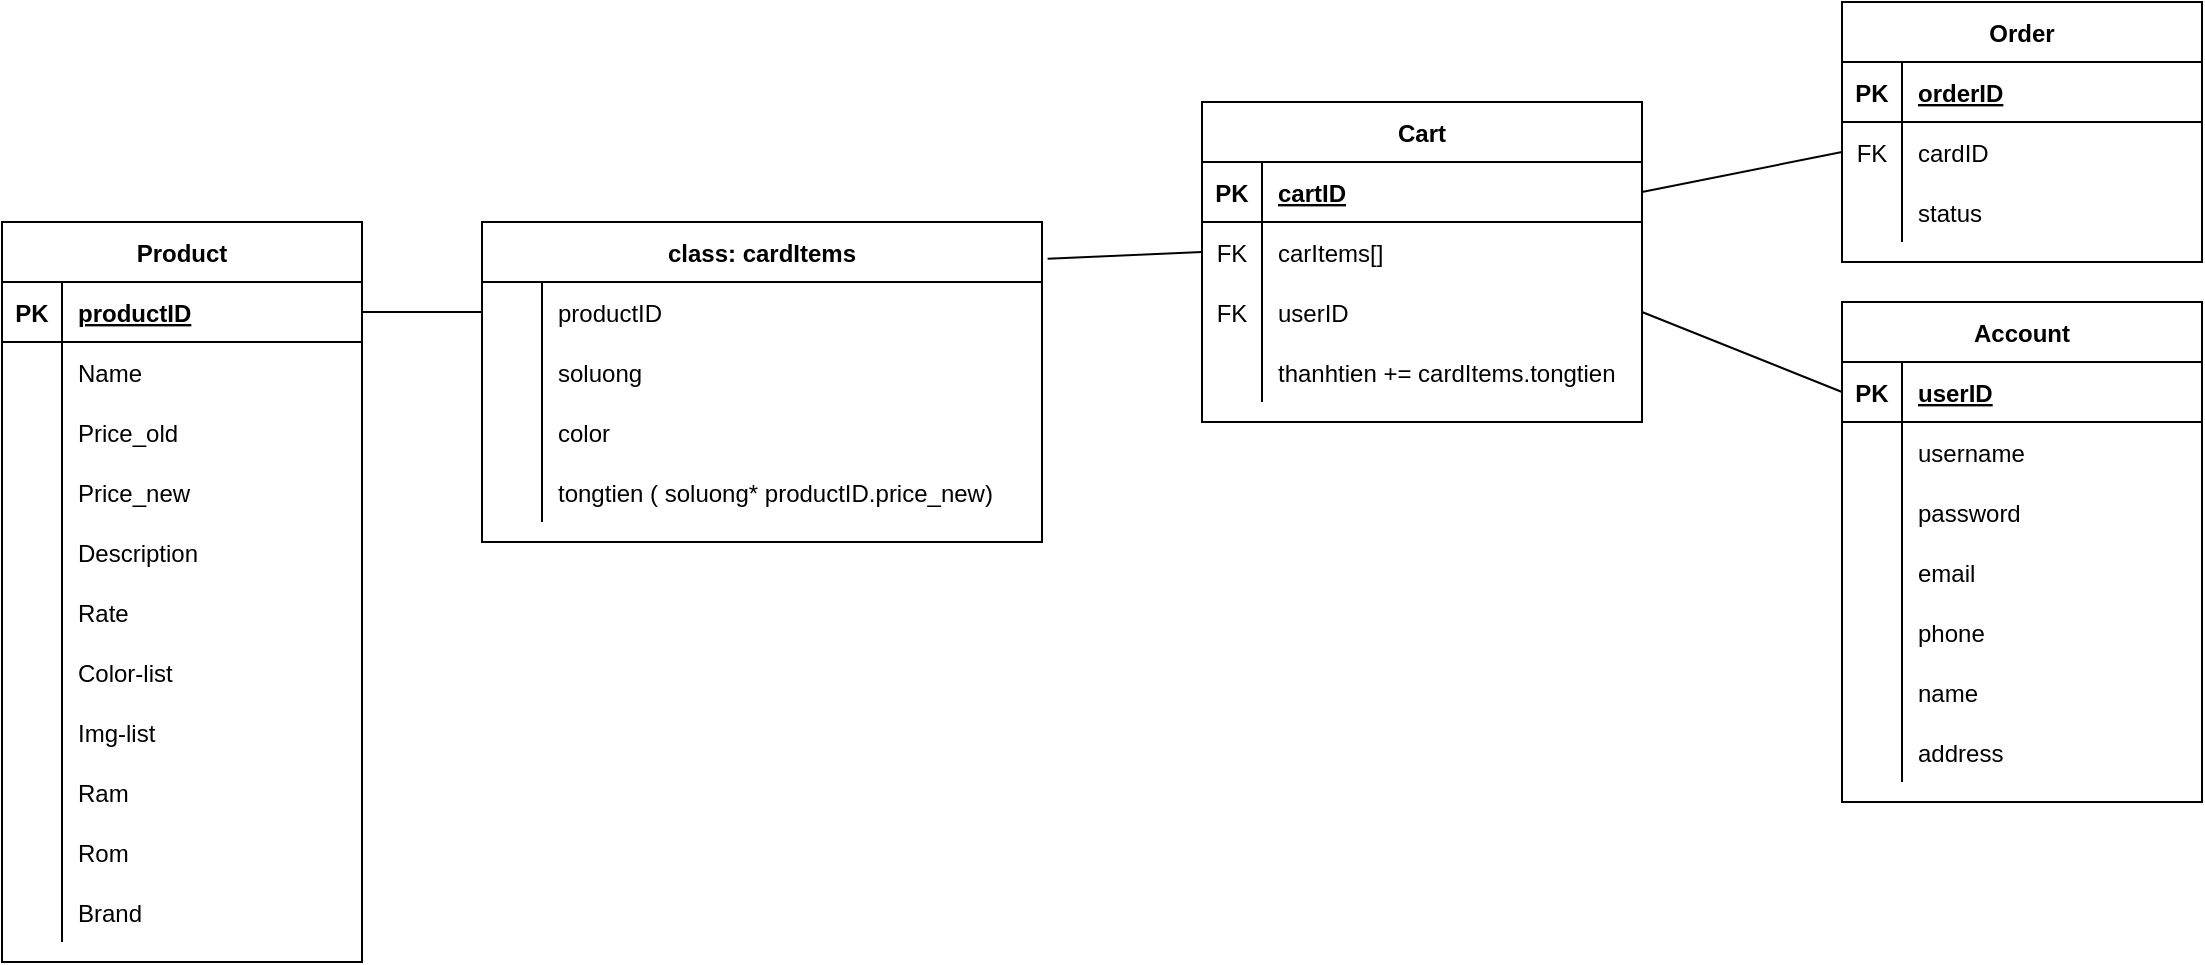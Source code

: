<mxfile version="15.5.4" type="github"><diagram id="n1kUgxTIlJQ_8telvyq_" name="Page-1"><mxGraphModel dx="2310" dy="1950" grid="1" gridSize="10" guides="1" tooltips="1" connect="1" arrows="1" fold="1" page="1" pageScale="1" pageWidth="827" pageHeight="1169" math="0" shadow="0"><root><mxCell id="0"/><mxCell id="1" parent="0"/><mxCell id="hXMp7VwLe7GArSzoQnPH-9" value="Product" style="shape=table;startSize=30;container=1;collapsible=1;childLayout=tableLayout;fixedRows=1;rowLines=0;fontStyle=1;align=center;resizeLast=1;" vertex="1" parent="1"><mxGeometry x="-330" y="100" width="180" height="370" as="geometry"/></mxCell><mxCell id="hXMp7VwLe7GArSzoQnPH-10" value="" style="shape=partialRectangle;collapsible=0;dropTarget=0;pointerEvents=0;fillColor=none;top=0;left=0;bottom=1;right=0;points=[[0,0.5],[1,0.5]];portConstraint=eastwest;" vertex="1" parent="hXMp7VwLe7GArSzoQnPH-9"><mxGeometry y="30" width="180" height="30" as="geometry"/></mxCell><mxCell id="hXMp7VwLe7GArSzoQnPH-11" value="PK" style="shape=partialRectangle;connectable=0;fillColor=none;top=0;left=0;bottom=0;right=0;fontStyle=1;overflow=hidden;" vertex="1" parent="hXMp7VwLe7GArSzoQnPH-10"><mxGeometry width="30" height="30" as="geometry"><mxRectangle width="30" height="30" as="alternateBounds"/></mxGeometry></mxCell><mxCell id="hXMp7VwLe7GArSzoQnPH-12" value="productID" style="shape=partialRectangle;connectable=0;fillColor=none;top=0;left=0;bottom=0;right=0;align=left;spacingLeft=6;fontStyle=5;overflow=hidden;" vertex="1" parent="hXMp7VwLe7GArSzoQnPH-10"><mxGeometry x="30" width="150" height="30" as="geometry"><mxRectangle width="150" height="30" as="alternateBounds"/></mxGeometry></mxCell><mxCell id="hXMp7VwLe7GArSzoQnPH-13" value="" style="shape=partialRectangle;collapsible=0;dropTarget=0;pointerEvents=0;fillColor=none;top=0;left=0;bottom=0;right=0;points=[[0,0.5],[1,0.5]];portConstraint=eastwest;" vertex="1" parent="hXMp7VwLe7GArSzoQnPH-9"><mxGeometry y="60" width="180" height="30" as="geometry"/></mxCell><mxCell id="hXMp7VwLe7GArSzoQnPH-14" value="" style="shape=partialRectangle;connectable=0;fillColor=none;top=0;left=0;bottom=0;right=0;editable=1;overflow=hidden;" vertex="1" parent="hXMp7VwLe7GArSzoQnPH-13"><mxGeometry width="30" height="30" as="geometry"><mxRectangle width="30" height="30" as="alternateBounds"/></mxGeometry></mxCell><mxCell id="hXMp7VwLe7GArSzoQnPH-15" value="Name" style="shape=partialRectangle;connectable=0;fillColor=none;top=0;left=0;bottom=0;right=0;align=left;spacingLeft=6;overflow=hidden;" vertex="1" parent="hXMp7VwLe7GArSzoQnPH-13"><mxGeometry x="30" width="150" height="30" as="geometry"><mxRectangle width="150" height="30" as="alternateBounds"/></mxGeometry></mxCell><mxCell id="hXMp7VwLe7GArSzoQnPH-16" value="" style="shape=partialRectangle;collapsible=0;dropTarget=0;pointerEvents=0;fillColor=none;top=0;left=0;bottom=0;right=0;points=[[0,0.5],[1,0.5]];portConstraint=eastwest;" vertex="1" parent="hXMp7VwLe7GArSzoQnPH-9"><mxGeometry y="90" width="180" height="30" as="geometry"/></mxCell><mxCell id="hXMp7VwLe7GArSzoQnPH-17" value="" style="shape=partialRectangle;connectable=0;fillColor=none;top=0;left=0;bottom=0;right=0;editable=1;overflow=hidden;" vertex="1" parent="hXMp7VwLe7GArSzoQnPH-16"><mxGeometry width="30" height="30" as="geometry"><mxRectangle width="30" height="30" as="alternateBounds"/></mxGeometry></mxCell><mxCell id="hXMp7VwLe7GArSzoQnPH-18" value="Price_old" style="shape=partialRectangle;connectable=0;fillColor=none;top=0;left=0;bottom=0;right=0;align=left;spacingLeft=6;overflow=hidden;" vertex="1" parent="hXMp7VwLe7GArSzoQnPH-16"><mxGeometry x="30" width="150" height="30" as="geometry"><mxRectangle width="150" height="30" as="alternateBounds"/></mxGeometry></mxCell><mxCell id="hXMp7VwLe7GArSzoQnPH-19" value="" style="shape=partialRectangle;collapsible=0;dropTarget=0;pointerEvents=0;fillColor=none;top=0;left=0;bottom=0;right=0;points=[[0,0.5],[1,0.5]];portConstraint=eastwest;" vertex="1" parent="hXMp7VwLe7GArSzoQnPH-9"><mxGeometry y="120" width="180" height="30" as="geometry"/></mxCell><mxCell id="hXMp7VwLe7GArSzoQnPH-20" value="" style="shape=partialRectangle;connectable=0;fillColor=none;top=0;left=0;bottom=0;right=0;editable=1;overflow=hidden;" vertex="1" parent="hXMp7VwLe7GArSzoQnPH-19"><mxGeometry width="30" height="30" as="geometry"><mxRectangle width="30" height="30" as="alternateBounds"/></mxGeometry></mxCell><mxCell id="hXMp7VwLe7GArSzoQnPH-21" value="Price_new" style="shape=partialRectangle;connectable=0;fillColor=none;top=0;left=0;bottom=0;right=0;align=left;spacingLeft=6;overflow=hidden;" vertex="1" parent="hXMp7VwLe7GArSzoQnPH-19"><mxGeometry x="30" width="150" height="30" as="geometry"><mxRectangle width="150" height="30" as="alternateBounds"/></mxGeometry></mxCell><mxCell id="hXMp7VwLe7GArSzoQnPH-22" value="" style="shape=partialRectangle;collapsible=0;dropTarget=0;pointerEvents=0;fillColor=none;top=0;left=0;bottom=0;right=0;points=[[0,0.5],[1,0.5]];portConstraint=eastwest;" vertex="1" parent="hXMp7VwLe7GArSzoQnPH-9"><mxGeometry y="150" width="180" height="30" as="geometry"/></mxCell><mxCell id="hXMp7VwLe7GArSzoQnPH-23" value="" style="shape=partialRectangle;connectable=0;fillColor=none;top=0;left=0;bottom=0;right=0;editable=1;overflow=hidden;" vertex="1" parent="hXMp7VwLe7GArSzoQnPH-22"><mxGeometry width="30" height="30" as="geometry"><mxRectangle width="30" height="30" as="alternateBounds"/></mxGeometry></mxCell><mxCell id="hXMp7VwLe7GArSzoQnPH-24" value="Description" style="shape=partialRectangle;connectable=0;fillColor=none;top=0;left=0;bottom=0;right=0;align=left;spacingLeft=6;overflow=hidden;" vertex="1" parent="hXMp7VwLe7GArSzoQnPH-22"><mxGeometry x="30" width="150" height="30" as="geometry"><mxRectangle width="150" height="30" as="alternateBounds"/></mxGeometry></mxCell><mxCell id="hXMp7VwLe7GArSzoQnPH-25" value="" style="shape=partialRectangle;collapsible=0;dropTarget=0;pointerEvents=0;fillColor=none;top=0;left=0;bottom=0;right=0;points=[[0,0.5],[1,0.5]];portConstraint=eastwest;" vertex="1" parent="hXMp7VwLe7GArSzoQnPH-9"><mxGeometry y="180" width="180" height="30" as="geometry"/></mxCell><mxCell id="hXMp7VwLe7GArSzoQnPH-26" value="" style="shape=partialRectangle;connectable=0;fillColor=none;top=0;left=0;bottom=0;right=0;editable=1;overflow=hidden;" vertex="1" parent="hXMp7VwLe7GArSzoQnPH-25"><mxGeometry width="30" height="30" as="geometry"><mxRectangle width="30" height="30" as="alternateBounds"/></mxGeometry></mxCell><mxCell id="hXMp7VwLe7GArSzoQnPH-27" value="Rate" style="shape=partialRectangle;connectable=0;fillColor=none;top=0;left=0;bottom=0;right=0;align=left;spacingLeft=6;overflow=hidden;" vertex="1" parent="hXMp7VwLe7GArSzoQnPH-25"><mxGeometry x="30" width="150" height="30" as="geometry"><mxRectangle width="150" height="30" as="alternateBounds"/></mxGeometry></mxCell><mxCell id="hXMp7VwLe7GArSzoQnPH-28" value="" style="shape=partialRectangle;collapsible=0;dropTarget=0;pointerEvents=0;fillColor=none;top=0;left=0;bottom=0;right=0;points=[[0,0.5],[1,0.5]];portConstraint=eastwest;" vertex="1" parent="hXMp7VwLe7GArSzoQnPH-9"><mxGeometry y="210" width="180" height="30" as="geometry"/></mxCell><mxCell id="hXMp7VwLe7GArSzoQnPH-29" value="" style="shape=partialRectangle;connectable=0;fillColor=none;top=0;left=0;bottom=0;right=0;editable=1;overflow=hidden;" vertex="1" parent="hXMp7VwLe7GArSzoQnPH-28"><mxGeometry width="30" height="30" as="geometry"><mxRectangle width="30" height="30" as="alternateBounds"/></mxGeometry></mxCell><mxCell id="hXMp7VwLe7GArSzoQnPH-30" value="Color-list" style="shape=partialRectangle;connectable=0;fillColor=none;top=0;left=0;bottom=0;right=0;align=left;spacingLeft=6;overflow=hidden;" vertex="1" parent="hXMp7VwLe7GArSzoQnPH-28"><mxGeometry x="30" width="150" height="30" as="geometry"><mxRectangle width="150" height="30" as="alternateBounds"/></mxGeometry></mxCell><mxCell id="hXMp7VwLe7GArSzoQnPH-31" value="" style="shape=partialRectangle;collapsible=0;dropTarget=0;pointerEvents=0;fillColor=none;top=0;left=0;bottom=0;right=0;points=[[0,0.5],[1,0.5]];portConstraint=eastwest;" vertex="1" parent="hXMp7VwLe7GArSzoQnPH-9"><mxGeometry y="240" width="180" height="30" as="geometry"/></mxCell><mxCell id="hXMp7VwLe7GArSzoQnPH-32" value="" style="shape=partialRectangle;connectable=0;fillColor=none;top=0;left=0;bottom=0;right=0;editable=1;overflow=hidden;" vertex="1" parent="hXMp7VwLe7GArSzoQnPH-31"><mxGeometry width="30" height="30" as="geometry"><mxRectangle width="30" height="30" as="alternateBounds"/></mxGeometry></mxCell><mxCell id="hXMp7VwLe7GArSzoQnPH-33" value="Img-list" style="shape=partialRectangle;connectable=0;fillColor=none;top=0;left=0;bottom=0;right=0;align=left;spacingLeft=6;overflow=hidden;" vertex="1" parent="hXMp7VwLe7GArSzoQnPH-31"><mxGeometry x="30" width="150" height="30" as="geometry"><mxRectangle width="150" height="30" as="alternateBounds"/></mxGeometry></mxCell><mxCell id="hXMp7VwLe7GArSzoQnPH-40" value="" style="shape=partialRectangle;collapsible=0;dropTarget=0;pointerEvents=0;fillColor=none;top=0;left=0;bottom=0;right=0;points=[[0,0.5],[1,0.5]];portConstraint=eastwest;" vertex="1" parent="hXMp7VwLe7GArSzoQnPH-9"><mxGeometry y="270" width="180" height="30" as="geometry"/></mxCell><mxCell id="hXMp7VwLe7GArSzoQnPH-41" value="" style="shape=partialRectangle;connectable=0;fillColor=none;top=0;left=0;bottom=0;right=0;editable=1;overflow=hidden;" vertex="1" parent="hXMp7VwLe7GArSzoQnPH-40"><mxGeometry width="30" height="30" as="geometry"><mxRectangle width="30" height="30" as="alternateBounds"/></mxGeometry></mxCell><mxCell id="hXMp7VwLe7GArSzoQnPH-42" value="Ram" style="shape=partialRectangle;connectable=0;fillColor=none;top=0;left=0;bottom=0;right=0;align=left;spacingLeft=6;overflow=hidden;" vertex="1" parent="hXMp7VwLe7GArSzoQnPH-40"><mxGeometry x="30" width="150" height="30" as="geometry"><mxRectangle width="150" height="30" as="alternateBounds"/></mxGeometry></mxCell><mxCell id="hXMp7VwLe7GArSzoQnPH-43" value="" style="shape=partialRectangle;collapsible=0;dropTarget=0;pointerEvents=0;fillColor=none;top=0;left=0;bottom=0;right=0;points=[[0,0.5],[1,0.5]];portConstraint=eastwest;" vertex="1" parent="hXMp7VwLe7GArSzoQnPH-9"><mxGeometry y="300" width="180" height="30" as="geometry"/></mxCell><mxCell id="hXMp7VwLe7GArSzoQnPH-44" value="" style="shape=partialRectangle;connectable=0;fillColor=none;top=0;left=0;bottom=0;right=0;editable=1;overflow=hidden;" vertex="1" parent="hXMp7VwLe7GArSzoQnPH-43"><mxGeometry width="30" height="30" as="geometry"><mxRectangle width="30" height="30" as="alternateBounds"/></mxGeometry></mxCell><mxCell id="hXMp7VwLe7GArSzoQnPH-45" value="Rom" style="shape=partialRectangle;connectable=0;fillColor=none;top=0;left=0;bottom=0;right=0;align=left;spacingLeft=6;overflow=hidden;" vertex="1" parent="hXMp7VwLe7GArSzoQnPH-43"><mxGeometry x="30" width="150" height="30" as="geometry"><mxRectangle width="150" height="30" as="alternateBounds"/></mxGeometry></mxCell><mxCell id="hXMp7VwLe7GArSzoQnPH-46" value="" style="shape=partialRectangle;collapsible=0;dropTarget=0;pointerEvents=0;fillColor=none;top=0;left=0;bottom=0;right=0;points=[[0,0.5],[1,0.5]];portConstraint=eastwest;" vertex="1" parent="hXMp7VwLe7GArSzoQnPH-9"><mxGeometry y="330" width="180" height="30" as="geometry"/></mxCell><mxCell id="hXMp7VwLe7GArSzoQnPH-47" value="" style="shape=partialRectangle;connectable=0;fillColor=none;top=0;left=0;bottom=0;right=0;editable=1;overflow=hidden;" vertex="1" parent="hXMp7VwLe7GArSzoQnPH-46"><mxGeometry width="30" height="30" as="geometry"><mxRectangle width="30" height="30" as="alternateBounds"/></mxGeometry></mxCell><mxCell id="hXMp7VwLe7GArSzoQnPH-48" value="Brand" style="shape=partialRectangle;connectable=0;fillColor=none;top=0;left=0;bottom=0;right=0;align=left;spacingLeft=6;overflow=hidden;" vertex="1" parent="hXMp7VwLe7GArSzoQnPH-46"><mxGeometry x="30" width="150" height="30" as="geometry"><mxRectangle width="150" height="30" as="alternateBounds"/></mxGeometry></mxCell><mxCell id="hXMp7VwLe7GArSzoQnPH-66" value="Cart" style="shape=table;startSize=30;container=1;collapsible=1;childLayout=tableLayout;fixedRows=1;rowLines=0;fontStyle=1;align=center;resizeLast=1;" vertex="1" parent="1"><mxGeometry x="270" y="40" width="220" height="160" as="geometry"/></mxCell><mxCell id="hXMp7VwLe7GArSzoQnPH-67" value="" style="shape=partialRectangle;collapsible=0;dropTarget=0;pointerEvents=0;fillColor=none;top=0;left=0;bottom=1;right=0;points=[[0,0.5],[1,0.5]];portConstraint=eastwest;" vertex="1" parent="hXMp7VwLe7GArSzoQnPH-66"><mxGeometry y="30" width="220" height="30" as="geometry"/></mxCell><mxCell id="hXMp7VwLe7GArSzoQnPH-68" value="PK" style="shape=partialRectangle;connectable=0;fillColor=none;top=0;left=0;bottom=0;right=0;fontStyle=1;overflow=hidden;" vertex="1" parent="hXMp7VwLe7GArSzoQnPH-67"><mxGeometry width="30" height="30" as="geometry"><mxRectangle width="30" height="30" as="alternateBounds"/></mxGeometry></mxCell><mxCell id="hXMp7VwLe7GArSzoQnPH-69" value="cartID" style="shape=partialRectangle;connectable=0;fillColor=none;top=0;left=0;bottom=0;right=0;align=left;spacingLeft=6;fontStyle=5;overflow=hidden;" vertex="1" parent="hXMp7VwLe7GArSzoQnPH-67"><mxGeometry x="30" width="190" height="30" as="geometry"><mxRectangle width="190" height="30" as="alternateBounds"/></mxGeometry></mxCell><mxCell id="hXMp7VwLe7GArSzoQnPH-70" value="" style="shape=partialRectangle;collapsible=0;dropTarget=0;pointerEvents=0;fillColor=none;top=0;left=0;bottom=0;right=0;points=[[0,0.5],[1,0.5]];portConstraint=eastwest;" vertex="1" parent="hXMp7VwLe7GArSzoQnPH-66"><mxGeometry y="60" width="220" height="30" as="geometry"/></mxCell><mxCell id="hXMp7VwLe7GArSzoQnPH-71" value="FK" style="shape=partialRectangle;connectable=0;fillColor=none;top=0;left=0;bottom=0;right=0;editable=1;overflow=hidden;" vertex="1" parent="hXMp7VwLe7GArSzoQnPH-70"><mxGeometry width="30" height="30" as="geometry"><mxRectangle width="30" height="30" as="alternateBounds"/></mxGeometry></mxCell><mxCell id="hXMp7VwLe7GArSzoQnPH-72" value="carItems[]" style="shape=partialRectangle;connectable=0;fillColor=none;top=0;left=0;bottom=0;right=0;align=left;spacingLeft=6;overflow=hidden;" vertex="1" parent="hXMp7VwLe7GArSzoQnPH-70"><mxGeometry x="30" width="190" height="30" as="geometry"><mxRectangle width="190" height="30" as="alternateBounds"/></mxGeometry></mxCell><mxCell id="hXMp7VwLe7GArSzoQnPH-99" value="" style="shape=partialRectangle;collapsible=0;dropTarget=0;pointerEvents=0;fillColor=none;top=0;left=0;bottom=0;right=0;points=[[0,0.5],[1,0.5]];portConstraint=eastwest;" vertex="1" parent="hXMp7VwLe7GArSzoQnPH-66"><mxGeometry y="90" width="220" height="30" as="geometry"/></mxCell><mxCell id="hXMp7VwLe7GArSzoQnPH-100" value="FK" style="shape=partialRectangle;connectable=0;fillColor=none;top=0;left=0;bottom=0;right=0;editable=1;overflow=hidden;" vertex="1" parent="hXMp7VwLe7GArSzoQnPH-99"><mxGeometry width="30" height="30" as="geometry"><mxRectangle width="30" height="30" as="alternateBounds"/></mxGeometry></mxCell><mxCell id="hXMp7VwLe7GArSzoQnPH-101" value="userID" style="shape=partialRectangle;connectable=0;fillColor=none;top=0;left=0;bottom=0;right=0;align=left;spacingLeft=6;overflow=hidden;" vertex="1" parent="hXMp7VwLe7GArSzoQnPH-99"><mxGeometry x="30" width="190" height="30" as="geometry"><mxRectangle width="190" height="30" as="alternateBounds"/></mxGeometry></mxCell><mxCell id="hXMp7VwLe7GArSzoQnPH-151" value="" style="shape=partialRectangle;collapsible=0;dropTarget=0;pointerEvents=0;fillColor=none;top=0;left=0;bottom=0;right=0;points=[[0,0.5],[1,0.5]];portConstraint=eastwest;" vertex="1" parent="hXMp7VwLe7GArSzoQnPH-66"><mxGeometry y="120" width="220" height="30" as="geometry"/></mxCell><mxCell id="hXMp7VwLe7GArSzoQnPH-152" value="" style="shape=partialRectangle;connectable=0;fillColor=none;top=0;left=0;bottom=0;right=0;editable=1;overflow=hidden;" vertex="1" parent="hXMp7VwLe7GArSzoQnPH-151"><mxGeometry width="30" height="30" as="geometry"><mxRectangle width="30" height="30" as="alternateBounds"/></mxGeometry></mxCell><mxCell id="hXMp7VwLe7GArSzoQnPH-153" value="thanhtien += cardItems.tongtien" style="shape=partialRectangle;connectable=0;fillColor=none;top=0;left=0;bottom=0;right=0;align=left;spacingLeft=6;overflow=hidden;" vertex="1" parent="hXMp7VwLe7GArSzoQnPH-151"><mxGeometry x="30" width="190" height="30" as="geometry"><mxRectangle width="190" height="30" as="alternateBounds"/></mxGeometry></mxCell><mxCell id="hXMp7VwLe7GArSzoQnPH-86" value="Account" style="shape=table;startSize=30;container=1;collapsible=1;childLayout=tableLayout;fixedRows=1;rowLines=0;fontStyle=1;align=center;resizeLast=1;" vertex="1" parent="1"><mxGeometry x="590" y="140" width="180" height="250" as="geometry"/></mxCell><mxCell id="hXMp7VwLe7GArSzoQnPH-87" value="" style="shape=partialRectangle;collapsible=0;dropTarget=0;pointerEvents=0;fillColor=none;top=0;left=0;bottom=1;right=0;points=[[0,0.5],[1,0.5]];portConstraint=eastwest;" vertex="1" parent="hXMp7VwLe7GArSzoQnPH-86"><mxGeometry y="30" width="180" height="30" as="geometry"/></mxCell><mxCell id="hXMp7VwLe7GArSzoQnPH-88" value="PK" style="shape=partialRectangle;connectable=0;fillColor=none;top=0;left=0;bottom=0;right=0;fontStyle=1;overflow=hidden;" vertex="1" parent="hXMp7VwLe7GArSzoQnPH-87"><mxGeometry width="30" height="30" as="geometry"><mxRectangle width="30" height="30" as="alternateBounds"/></mxGeometry></mxCell><mxCell id="hXMp7VwLe7GArSzoQnPH-89" value="userID" style="shape=partialRectangle;connectable=0;fillColor=none;top=0;left=0;bottom=0;right=0;align=left;spacingLeft=6;fontStyle=5;overflow=hidden;" vertex="1" parent="hXMp7VwLe7GArSzoQnPH-87"><mxGeometry x="30" width="150" height="30" as="geometry"><mxRectangle width="150" height="30" as="alternateBounds"/></mxGeometry></mxCell><mxCell id="hXMp7VwLe7GArSzoQnPH-90" value="" style="shape=partialRectangle;collapsible=0;dropTarget=0;pointerEvents=0;fillColor=none;top=0;left=0;bottom=0;right=0;points=[[0,0.5],[1,0.5]];portConstraint=eastwest;" vertex="1" parent="hXMp7VwLe7GArSzoQnPH-86"><mxGeometry y="60" width="180" height="30" as="geometry"/></mxCell><mxCell id="hXMp7VwLe7GArSzoQnPH-91" value="" style="shape=partialRectangle;connectable=0;fillColor=none;top=0;left=0;bottom=0;right=0;editable=1;overflow=hidden;" vertex="1" parent="hXMp7VwLe7GArSzoQnPH-90"><mxGeometry width="30" height="30" as="geometry"><mxRectangle width="30" height="30" as="alternateBounds"/></mxGeometry></mxCell><mxCell id="hXMp7VwLe7GArSzoQnPH-92" value="username" style="shape=partialRectangle;connectable=0;fillColor=none;top=0;left=0;bottom=0;right=0;align=left;spacingLeft=6;overflow=hidden;" vertex="1" parent="hXMp7VwLe7GArSzoQnPH-90"><mxGeometry x="30" width="150" height="30" as="geometry"><mxRectangle width="150" height="30" as="alternateBounds"/></mxGeometry></mxCell><mxCell id="hXMp7VwLe7GArSzoQnPH-93" value="" style="shape=partialRectangle;collapsible=0;dropTarget=0;pointerEvents=0;fillColor=none;top=0;left=0;bottom=0;right=0;points=[[0,0.5],[1,0.5]];portConstraint=eastwest;" vertex="1" parent="hXMp7VwLe7GArSzoQnPH-86"><mxGeometry y="90" width="180" height="30" as="geometry"/></mxCell><mxCell id="hXMp7VwLe7GArSzoQnPH-94" value="" style="shape=partialRectangle;connectable=0;fillColor=none;top=0;left=0;bottom=0;right=0;editable=1;overflow=hidden;" vertex="1" parent="hXMp7VwLe7GArSzoQnPH-93"><mxGeometry width="30" height="30" as="geometry"><mxRectangle width="30" height="30" as="alternateBounds"/></mxGeometry></mxCell><mxCell id="hXMp7VwLe7GArSzoQnPH-95" value="password" style="shape=partialRectangle;connectable=0;fillColor=none;top=0;left=0;bottom=0;right=0;align=left;spacingLeft=6;overflow=hidden;" vertex="1" parent="hXMp7VwLe7GArSzoQnPH-93"><mxGeometry x="30" width="150" height="30" as="geometry"><mxRectangle width="150" height="30" as="alternateBounds"/></mxGeometry></mxCell><mxCell id="hXMp7VwLe7GArSzoQnPH-96" value="" style="shape=partialRectangle;collapsible=0;dropTarget=0;pointerEvents=0;fillColor=none;top=0;left=0;bottom=0;right=0;points=[[0,0.5],[1,0.5]];portConstraint=eastwest;" vertex="1" parent="hXMp7VwLe7GArSzoQnPH-86"><mxGeometry y="120" width="180" height="30" as="geometry"/></mxCell><mxCell id="hXMp7VwLe7GArSzoQnPH-97" value="" style="shape=partialRectangle;connectable=0;fillColor=none;top=0;left=0;bottom=0;right=0;editable=1;overflow=hidden;" vertex="1" parent="hXMp7VwLe7GArSzoQnPH-96"><mxGeometry width="30" height="30" as="geometry"><mxRectangle width="30" height="30" as="alternateBounds"/></mxGeometry></mxCell><mxCell id="hXMp7VwLe7GArSzoQnPH-98" value="email" style="shape=partialRectangle;connectable=0;fillColor=none;top=0;left=0;bottom=0;right=0;align=left;spacingLeft=6;overflow=hidden;" vertex="1" parent="hXMp7VwLe7GArSzoQnPH-96"><mxGeometry x="30" width="150" height="30" as="geometry"><mxRectangle width="150" height="30" as="alternateBounds"/></mxGeometry></mxCell><mxCell id="hXMp7VwLe7GArSzoQnPH-102" value="" style="shape=partialRectangle;collapsible=0;dropTarget=0;pointerEvents=0;fillColor=none;top=0;left=0;bottom=0;right=0;points=[[0,0.5],[1,0.5]];portConstraint=eastwest;" vertex="1" parent="hXMp7VwLe7GArSzoQnPH-86"><mxGeometry y="150" width="180" height="30" as="geometry"/></mxCell><mxCell id="hXMp7VwLe7GArSzoQnPH-103" value="" style="shape=partialRectangle;connectable=0;fillColor=none;top=0;left=0;bottom=0;right=0;editable=1;overflow=hidden;" vertex="1" parent="hXMp7VwLe7GArSzoQnPH-102"><mxGeometry width="30" height="30" as="geometry"><mxRectangle width="30" height="30" as="alternateBounds"/></mxGeometry></mxCell><mxCell id="hXMp7VwLe7GArSzoQnPH-104" value="phone" style="shape=partialRectangle;connectable=0;fillColor=none;top=0;left=0;bottom=0;right=0;align=left;spacingLeft=6;overflow=hidden;" vertex="1" parent="hXMp7VwLe7GArSzoQnPH-102"><mxGeometry x="30" width="150" height="30" as="geometry"><mxRectangle width="150" height="30" as="alternateBounds"/></mxGeometry></mxCell><mxCell id="hXMp7VwLe7GArSzoQnPH-105" value="" style="shape=partialRectangle;collapsible=0;dropTarget=0;pointerEvents=0;fillColor=none;top=0;left=0;bottom=0;right=0;points=[[0,0.5],[1,0.5]];portConstraint=eastwest;" vertex="1" parent="hXMp7VwLe7GArSzoQnPH-86"><mxGeometry y="180" width="180" height="30" as="geometry"/></mxCell><mxCell id="hXMp7VwLe7GArSzoQnPH-106" value="" style="shape=partialRectangle;connectable=0;fillColor=none;top=0;left=0;bottom=0;right=0;editable=1;overflow=hidden;" vertex="1" parent="hXMp7VwLe7GArSzoQnPH-105"><mxGeometry width="30" height="30" as="geometry"><mxRectangle width="30" height="30" as="alternateBounds"/></mxGeometry></mxCell><mxCell id="hXMp7VwLe7GArSzoQnPH-107" value="name" style="shape=partialRectangle;connectable=0;fillColor=none;top=0;left=0;bottom=0;right=0;align=left;spacingLeft=6;overflow=hidden;" vertex="1" parent="hXMp7VwLe7GArSzoQnPH-105"><mxGeometry x="30" width="150" height="30" as="geometry"><mxRectangle width="150" height="30" as="alternateBounds"/></mxGeometry></mxCell><mxCell id="hXMp7VwLe7GArSzoQnPH-108" value="" style="shape=partialRectangle;collapsible=0;dropTarget=0;pointerEvents=0;fillColor=none;top=0;left=0;bottom=0;right=0;points=[[0,0.5],[1,0.5]];portConstraint=eastwest;" vertex="1" parent="hXMp7VwLe7GArSzoQnPH-86"><mxGeometry y="210" width="180" height="30" as="geometry"/></mxCell><mxCell id="hXMp7VwLe7GArSzoQnPH-109" value="" style="shape=partialRectangle;connectable=0;fillColor=none;top=0;left=0;bottom=0;right=0;editable=1;overflow=hidden;" vertex="1" parent="hXMp7VwLe7GArSzoQnPH-108"><mxGeometry width="30" height="30" as="geometry"><mxRectangle width="30" height="30" as="alternateBounds"/></mxGeometry></mxCell><mxCell id="hXMp7VwLe7GArSzoQnPH-110" value="address" style="shape=partialRectangle;connectable=0;fillColor=none;top=0;left=0;bottom=0;right=0;align=left;spacingLeft=6;overflow=hidden;" vertex="1" parent="hXMp7VwLe7GArSzoQnPH-108"><mxGeometry x="30" width="150" height="30" as="geometry"><mxRectangle width="150" height="30" as="alternateBounds"/></mxGeometry></mxCell><mxCell id="hXMp7VwLe7GArSzoQnPH-111" value="" style="endArrow=none;html=1;rounded=0;entryX=0;entryY=0.5;entryDx=0;entryDy=0;exitX=1;exitY=0.5;exitDx=0;exitDy=0;exitPerimeter=0;" edge="1" parent="1" source="hXMp7VwLe7GArSzoQnPH-99" target="hXMp7VwLe7GArSzoQnPH-87"><mxGeometry relative="1" as="geometry"><mxPoint x="500" y="185" as="sourcePoint"/><mxPoint x="590" y="225" as="targetPoint"/></mxGeometry></mxCell><mxCell id="hXMp7VwLe7GArSzoQnPH-112" value="Order" style="shape=table;startSize=30;container=1;collapsible=1;childLayout=tableLayout;fixedRows=1;rowLines=0;fontStyle=1;align=center;resizeLast=1;" vertex="1" parent="1"><mxGeometry x="590" y="-10" width="180" height="130" as="geometry"/></mxCell><mxCell id="hXMp7VwLe7GArSzoQnPH-113" value="" style="shape=partialRectangle;collapsible=0;dropTarget=0;pointerEvents=0;fillColor=none;top=0;left=0;bottom=1;right=0;points=[[0,0.5],[1,0.5]];portConstraint=eastwest;" vertex="1" parent="hXMp7VwLe7GArSzoQnPH-112"><mxGeometry y="30" width="180" height="30" as="geometry"/></mxCell><mxCell id="hXMp7VwLe7GArSzoQnPH-114" value="PK" style="shape=partialRectangle;connectable=0;fillColor=none;top=0;left=0;bottom=0;right=0;fontStyle=1;overflow=hidden;" vertex="1" parent="hXMp7VwLe7GArSzoQnPH-113"><mxGeometry width="30" height="30" as="geometry"><mxRectangle width="30" height="30" as="alternateBounds"/></mxGeometry></mxCell><mxCell id="hXMp7VwLe7GArSzoQnPH-115" value="orderID" style="shape=partialRectangle;connectable=0;fillColor=none;top=0;left=0;bottom=0;right=0;align=left;spacingLeft=6;fontStyle=5;overflow=hidden;" vertex="1" parent="hXMp7VwLe7GArSzoQnPH-113"><mxGeometry x="30" width="150" height="30" as="geometry"><mxRectangle width="150" height="30" as="alternateBounds"/></mxGeometry></mxCell><mxCell id="hXMp7VwLe7GArSzoQnPH-116" value="" style="shape=partialRectangle;collapsible=0;dropTarget=0;pointerEvents=0;fillColor=none;top=0;left=0;bottom=0;right=0;points=[[0,0.5],[1,0.5]];portConstraint=eastwest;" vertex="1" parent="hXMp7VwLe7GArSzoQnPH-112"><mxGeometry y="60" width="180" height="30" as="geometry"/></mxCell><mxCell id="hXMp7VwLe7GArSzoQnPH-117" value="FK" style="shape=partialRectangle;connectable=0;fillColor=none;top=0;left=0;bottom=0;right=0;editable=1;overflow=hidden;" vertex="1" parent="hXMp7VwLe7GArSzoQnPH-116"><mxGeometry width="30" height="30" as="geometry"><mxRectangle width="30" height="30" as="alternateBounds"/></mxGeometry></mxCell><mxCell id="hXMp7VwLe7GArSzoQnPH-118" value="cardID" style="shape=partialRectangle;connectable=0;fillColor=none;top=0;left=0;bottom=0;right=0;align=left;spacingLeft=6;overflow=hidden;" vertex="1" parent="hXMp7VwLe7GArSzoQnPH-116"><mxGeometry x="30" width="150" height="30" as="geometry"><mxRectangle width="150" height="30" as="alternateBounds"/></mxGeometry></mxCell><mxCell id="hXMp7VwLe7GArSzoQnPH-119" value="" style="shape=partialRectangle;collapsible=0;dropTarget=0;pointerEvents=0;fillColor=none;top=0;left=0;bottom=0;right=0;points=[[0,0.5],[1,0.5]];portConstraint=eastwest;" vertex="1" parent="hXMp7VwLe7GArSzoQnPH-112"><mxGeometry y="90" width="180" height="30" as="geometry"/></mxCell><mxCell id="hXMp7VwLe7GArSzoQnPH-120" value="" style="shape=partialRectangle;connectable=0;fillColor=none;top=0;left=0;bottom=0;right=0;editable=1;overflow=hidden;" vertex="1" parent="hXMp7VwLe7GArSzoQnPH-119"><mxGeometry width="30" height="30" as="geometry"><mxRectangle width="30" height="30" as="alternateBounds"/></mxGeometry></mxCell><mxCell id="hXMp7VwLe7GArSzoQnPH-121" value="status" style="shape=partialRectangle;connectable=0;fillColor=none;top=0;left=0;bottom=0;right=0;align=left;spacingLeft=6;overflow=hidden;" vertex="1" parent="hXMp7VwLe7GArSzoQnPH-119"><mxGeometry x="30" width="150" height="30" as="geometry"><mxRectangle width="150" height="30" as="alternateBounds"/></mxGeometry></mxCell><mxCell id="hXMp7VwLe7GArSzoQnPH-129" value="" style="endArrow=none;html=1;rounded=0;exitX=1;exitY=0.5;exitDx=0;exitDy=0;entryX=0;entryY=0.5;entryDx=0;entryDy=0;" edge="1" parent="1" source="hXMp7VwLe7GArSzoQnPH-67" target="hXMp7VwLe7GArSzoQnPH-116"><mxGeometry relative="1" as="geometry"><mxPoint x="410" y="280" as="sourcePoint"/><mxPoint x="570" y="280" as="targetPoint"/></mxGeometry></mxCell><mxCell id="hXMp7VwLe7GArSzoQnPH-130" value="class: cardItems" style="shape=table;startSize=30;container=1;collapsible=1;childLayout=tableLayout;fixedRows=1;rowLines=0;fontStyle=1;align=center;resizeLast=1;" vertex="1" parent="1"><mxGeometry x="-90" y="100" width="280" height="160" as="geometry"/></mxCell><mxCell id="hXMp7VwLe7GArSzoQnPH-134" value="" style="shape=partialRectangle;collapsible=0;dropTarget=0;pointerEvents=0;fillColor=none;top=0;left=0;bottom=0;right=0;points=[[0,0.5],[1,0.5]];portConstraint=eastwest;" vertex="1" parent="hXMp7VwLe7GArSzoQnPH-130"><mxGeometry y="30" width="280" height="30" as="geometry"/></mxCell><mxCell id="hXMp7VwLe7GArSzoQnPH-135" value="" style="shape=partialRectangle;connectable=0;fillColor=none;top=0;left=0;bottom=0;right=0;editable=1;overflow=hidden;" vertex="1" parent="hXMp7VwLe7GArSzoQnPH-134"><mxGeometry width="30" height="30" as="geometry"><mxRectangle width="30" height="30" as="alternateBounds"/></mxGeometry></mxCell><mxCell id="hXMp7VwLe7GArSzoQnPH-136" value="productID" style="shape=partialRectangle;connectable=0;fillColor=none;top=0;left=0;bottom=0;right=0;align=left;spacingLeft=6;overflow=hidden;" vertex="1" parent="hXMp7VwLe7GArSzoQnPH-134"><mxGeometry x="30" width="250" height="30" as="geometry"><mxRectangle width="250" height="30" as="alternateBounds"/></mxGeometry></mxCell><mxCell id="hXMp7VwLe7GArSzoQnPH-137" value="" style="shape=partialRectangle;collapsible=0;dropTarget=0;pointerEvents=0;fillColor=none;top=0;left=0;bottom=0;right=0;points=[[0,0.5],[1,0.5]];portConstraint=eastwest;" vertex="1" parent="hXMp7VwLe7GArSzoQnPH-130"><mxGeometry y="60" width="280" height="30" as="geometry"/></mxCell><mxCell id="hXMp7VwLe7GArSzoQnPH-138" value="" style="shape=partialRectangle;connectable=0;fillColor=none;top=0;left=0;bottom=0;right=0;editable=1;overflow=hidden;" vertex="1" parent="hXMp7VwLe7GArSzoQnPH-137"><mxGeometry width="30" height="30" as="geometry"><mxRectangle width="30" height="30" as="alternateBounds"/></mxGeometry></mxCell><mxCell id="hXMp7VwLe7GArSzoQnPH-139" value="soluong" style="shape=partialRectangle;connectable=0;fillColor=none;top=0;left=0;bottom=0;right=0;align=left;spacingLeft=6;overflow=hidden;" vertex="1" parent="hXMp7VwLe7GArSzoQnPH-137"><mxGeometry x="30" width="250" height="30" as="geometry"><mxRectangle width="250" height="30" as="alternateBounds"/></mxGeometry></mxCell><mxCell id="hXMp7VwLe7GArSzoQnPH-140" value="" style="shape=partialRectangle;collapsible=0;dropTarget=0;pointerEvents=0;fillColor=none;top=0;left=0;bottom=0;right=0;points=[[0,0.5],[1,0.5]];portConstraint=eastwest;" vertex="1" parent="hXMp7VwLe7GArSzoQnPH-130"><mxGeometry y="90" width="280" height="30" as="geometry"/></mxCell><mxCell id="hXMp7VwLe7GArSzoQnPH-141" value="" style="shape=partialRectangle;connectable=0;fillColor=none;top=0;left=0;bottom=0;right=0;editable=1;overflow=hidden;" vertex="1" parent="hXMp7VwLe7GArSzoQnPH-140"><mxGeometry width="30" height="30" as="geometry"><mxRectangle width="30" height="30" as="alternateBounds"/></mxGeometry></mxCell><mxCell id="hXMp7VwLe7GArSzoQnPH-142" value="color" style="shape=partialRectangle;connectable=0;fillColor=none;top=0;left=0;bottom=0;right=0;align=left;spacingLeft=6;overflow=hidden;" vertex="1" parent="hXMp7VwLe7GArSzoQnPH-140"><mxGeometry x="30" width="250" height="30" as="geometry"><mxRectangle width="250" height="30" as="alternateBounds"/></mxGeometry></mxCell><mxCell id="hXMp7VwLe7GArSzoQnPH-148" value="" style="shape=partialRectangle;collapsible=0;dropTarget=0;pointerEvents=0;fillColor=none;top=0;left=0;bottom=0;right=0;points=[[0,0.5],[1,0.5]];portConstraint=eastwest;" vertex="1" parent="hXMp7VwLe7GArSzoQnPH-130"><mxGeometry y="120" width="280" height="30" as="geometry"/></mxCell><mxCell id="hXMp7VwLe7GArSzoQnPH-149" value="" style="shape=partialRectangle;connectable=0;fillColor=none;top=0;left=0;bottom=0;right=0;editable=1;overflow=hidden;" vertex="1" parent="hXMp7VwLe7GArSzoQnPH-148"><mxGeometry width="30" height="30" as="geometry"><mxRectangle width="30" height="30" as="alternateBounds"/></mxGeometry></mxCell><mxCell id="hXMp7VwLe7GArSzoQnPH-150" value="tongtien ( soluong* productID.price_new)" style="shape=partialRectangle;connectable=0;fillColor=none;top=0;left=0;bottom=0;right=0;align=left;spacingLeft=6;overflow=hidden;" vertex="1" parent="hXMp7VwLe7GArSzoQnPH-148"><mxGeometry x="30" width="250" height="30" as="geometry"><mxRectangle width="250" height="30" as="alternateBounds"/></mxGeometry></mxCell><mxCell id="hXMp7VwLe7GArSzoQnPH-146" value="" style="endArrow=none;html=1;rounded=0;exitX=1;exitY=0.5;exitDx=0;exitDy=0;entryX=0;entryY=0.5;entryDx=0;entryDy=0;" edge="1" parent="1" source="hXMp7VwLe7GArSzoQnPH-10" target="hXMp7VwLe7GArSzoQnPH-134"><mxGeometry relative="1" as="geometry"><mxPoint x="170" y="280" as="sourcePoint"/><mxPoint x="330" y="280" as="targetPoint"/></mxGeometry></mxCell><mxCell id="hXMp7VwLe7GArSzoQnPH-147" value="" style="endArrow=none;html=1;rounded=0;exitX=1.01;exitY=0.115;exitDx=0;exitDy=0;exitPerimeter=0;entryX=0;entryY=0.5;entryDx=0;entryDy=0;" edge="1" parent="1" source="hXMp7VwLe7GArSzoQnPH-130" target="hXMp7VwLe7GArSzoQnPH-70"><mxGeometry relative="1" as="geometry"><mxPoint x="60" y="280" as="sourcePoint"/><mxPoint x="220" y="280" as="targetPoint"/></mxGeometry></mxCell></root></mxGraphModel></diagram></mxfile>